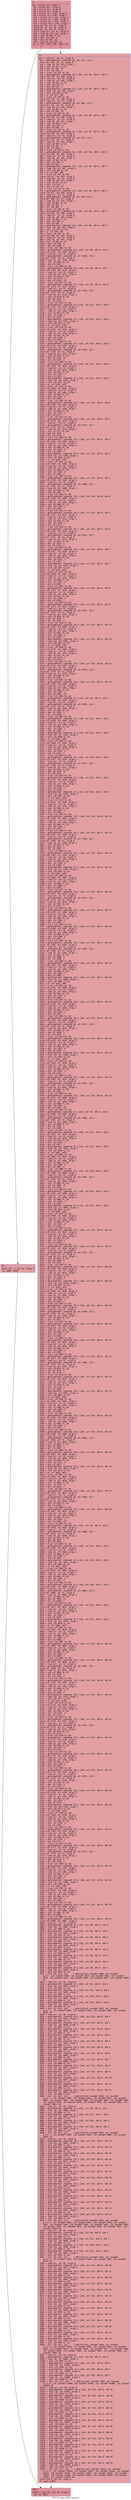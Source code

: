 digraph "CFG for 'gsm_print' function" {
	label="CFG for 'gsm_print' function";

	Node0x6000025b1f40 [shape=record,color="#b70d28ff", style=filled, fillcolor="#b70d2870" fontname="Courier",label="{3:\l|  %4 = alloca i32, align 4\l  %5 = alloca ptr, align 8\l  %6 = alloca ptr, align 8\l  %7 = alloca ptr, align 8\l  %8 = alloca [8 x i16], align 2\l  %9 = alloca [4 x i16], align 2\l  %10 = alloca [4 x i16], align 2\l  %11 = alloca [4 x i16], align 2\l  %12 = alloca [4 x i16], align 2\l  %13 = alloca [52 x i16], align 2\l  store ptr %0, ptr %5, align 8\l  store ptr %1, ptr %6, align 8\l  store ptr %2, ptr %7, align 8\l  %14 = load ptr, ptr %7, align 8\l  %15 = load i8, ptr %14, align 1\l  %16 = zext i8 %15 to i32\l  %17 = ashr i32 %16, 4\l  %18 = and i32 %17, 15\l  %19 = icmp ne i32 %18, 13\l  br i1 %19, label %20, label %21\l|{<s0>T|<s1>F}}"];
	Node0x6000025b1f40:s0 -> Node0x6000025b1f90[tooltip="3 -> 20\nProbability 50.00%" ];
	Node0x6000025b1f40:s1 -> Node0x6000025b1fe0[tooltip="3 -> 21\nProbability 50.00%" ];
	Node0x6000025b1f90 [shape=record,color="#3d50c3ff", style=filled, fillcolor="#be242e70" fontname="Courier",label="{20:\l|  store i32 -1, ptr %4, align 4\l  br label %1052\l}"];
	Node0x6000025b1f90 -> Node0x6000025b2030[tooltip="20 -> 1052\nProbability 100.00%" ];
	Node0x6000025b1fe0 [shape=record,color="#3d50c3ff", style=filled, fillcolor="#be242e70" fontname="Courier",label="{21:\l|  %22 = load ptr, ptr %7, align 8\l  %23 = getelementptr inbounds i8, ptr %22, i32 1\l  store ptr %23, ptr %7, align 8\l  %24 = load i8, ptr %22, align 1\l  %25 = zext i8 %24 to i32\l  %26 = and i32 %25, 15\l  %27 = shl i32 %26, 2\l  %28 = trunc i32 %27 to i16\l  %29 = getelementptr inbounds [8 x i16], ptr %8, i64 0, i64 0\l  store i16 %28, ptr %29, align 2\l  %30 = load ptr, ptr %7, align 8\l  %31 = load i8, ptr %30, align 1\l  %32 = zext i8 %31 to i32\l  %33 = ashr i32 %32, 6\l  %34 = and i32 %33, 3\l  %35 = getelementptr inbounds [8 x i16], ptr %8, i64 0, i64 0\l  %36 = load i16, ptr %35, align 2\l  %37 = sext i16 %36 to i32\l  %38 = or i32 %37, %34\l  %39 = trunc i32 %38 to i16\l  store i16 %39, ptr %35, align 2\l  %40 = load ptr, ptr %7, align 8\l  %41 = getelementptr inbounds i8, ptr %40, i32 1\l  store ptr %41, ptr %7, align 8\l  %42 = load i8, ptr %40, align 1\l  %43 = zext i8 %42 to i32\l  %44 = and i32 %43, 63\l  %45 = trunc i32 %44 to i16\l  %46 = getelementptr inbounds [8 x i16], ptr %8, i64 0, i64 1\l  store i16 %45, ptr %46, align 2\l  %47 = load ptr, ptr %7, align 8\l  %48 = load i8, ptr %47, align 1\l  %49 = zext i8 %48 to i32\l  %50 = ashr i32 %49, 3\l  %51 = and i32 %50, 31\l  %52 = trunc i32 %51 to i16\l  %53 = getelementptr inbounds [8 x i16], ptr %8, i64 0, i64 2\l  store i16 %52, ptr %53, align 2\l  %54 = load ptr, ptr %7, align 8\l  %55 = getelementptr inbounds i8, ptr %54, i32 1\l  store ptr %55, ptr %7, align 8\l  %56 = load i8, ptr %54, align 1\l  %57 = zext i8 %56 to i32\l  %58 = and i32 %57, 7\l  %59 = shl i32 %58, 2\l  %60 = trunc i32 %59 to i16\l  %61 = getelementptr inbounds [8 x i16], ptr %8, i64 0, i64 3\l  store i16 %60, ptr %61, align 2\l  %62 = load ptr, ptr %7, align 8\l  %63 = load i8, ptr %62, align 1\l  %64 = zext i8 %63 to i32\l  %65 = ashr i32 %64, 6\l  %66 = and i32 %65, 3\l  %67 = getelementptr inbounds [8 x i16], ptr %8, i64 0, i64 3\l  %68 = load i16, ptr %67, align 2\l  %69 = sext i16 %68 to i32\l  %70 = or i32 %69, %66\l  %71 = trunc i32 %70 to i16\l  store i16 %71, ptr %67, align 2\l  %72 = load ptr, ptr %7, align 8\l  %73 = load i8, ptr %72, align 1\l  %74 = zext i8 %73 to i32\l  %75 = ashr i32 %74, 2\l  %76 = and i32 %75, 15\l  %77 = trunc i32 %76 to i16\l  %78 = getelementptr inbounds [8 x i16], ptr %8, i64 0, i64 4\l  store i16 %77, ptr %78, align 2\l  %79 = load ptr, ptr %7, align 8\l  %80 = getelementptr inbounds i8, ptr %79, i32 1\l  store ptr %80, ptr %7, align 8\l  %81 = load i8, ptr %79, align 1\l  %82 = zext i8 %81 to i32\l  %83 = and i32 %82, 3\l  %84 = shl i32 %83, 2\l  %85 = trunc i32 %84 to i16\l  %86 = getelementptr inbounds [8 x i16], ptr %8, i64 0, i64 5\l  store i16 %85, ptr %86, align 2\l  %87 = load ptr, ptr %7, align 8\l  %88 = load i8, ptr %87, align 1\l  %89 = zext i8 %88 to i32\l  %90 = ashr i32 %89, 6\l  %91 = and i32 %90, 3\l  %92 = getelementptr inbounds [8 x i16], ptr %8, i64 0, i64 5\l  %93 = load i16, ptr %92, align 2\l  %94 = sext i16 %93 to i32\l  %95 = or i32 %94, %91\l  %96 = trunc i32 %95 to i16\l  store i16 %96, ptr %92, align 2\l  %97 = load ptr, ptr %7, align 8\l  %98 = load i8, ptr %97, align 1\l  %99 = zext i8 %98 to i32\l  %100 = ashr i32 %99, 3\l  %101 = and i32 %100, 7\l  %102 = trunc i32 %101 to i16\l  %103 = getelementptr inbounds [8 x i16], ptr %8, i64 0, i64 6\l  store i16 %102, ptr %103, align 2\l  %104 = load ptr, ptr %7, align 8\l  %105 = getelementptr inbounds i8, ptr %104, i32 1\l  store ptr %105, ptr %7, align 8\l  %106 = load i8, ptr %104, align 1\l  %107 = zext i8 %106 to i32\l  %108 = and i32 %107, 7\l  %109 = trunc i32 %108 to i16\l  %110 = getelementptr inbounds [8 x i16], ptr %8, i64 0, i64 7\l  store i16 %109, ptr %110, align 2\l  %111 = load ptr, ptr %7, align 8\l  %112 = load i8, ptr %111, align 1\l  %113 = zext i8 %112 to i32\l  %114 = ashr i32 %113, 1\l  %115 = and i32 %114, 127\l  %116 = trunc i32 %115 to i16\l  %117 = getelementptr inbounds [4 x i16], ptr %9, i64 0, i64 0\l  store i16 %116, ptr %117, align 2\l  %118 = load ptr, ptr %7, align 8\l  %119 = getelementptr inbounds i8, ptr %118, i32 1\l  store ptr %119, ptr %7, align 8\l  %120 = load i8, ptr %118, align 1\l  %121 = zext i8 %120 to i32\l  %122 = and i32 %121, 1\l  %123 = shl i32 %122, 1\l  %124 = trunc i32 %123 to i16\l  %125 = getelementptr inbounds [4 x i16], ptr %11, i64 0, i64 0\l  store i16 %124, ptr %125, align 2\l  %126 = load ptr, ptr %7, align 8\l  %127 = load i8, ptr %126, align 1\l  %128 = zext i8 %127 to i32\l  %129 = ashr i32 %128, 7\l  %130 = and i32 %129, 1\l  %131 = getelementptr inbounds [4 x i16], ptr %11, i64 0, i64 0\l  %132 = load i16, ptr %131, align 2\l  %133 = sext i16 %132 to i32\l  %134 = or i32 %133, %130\l  %135 = trunc i32 %134 to i16\l  store i16 %135, ptr %131, align 2\l  %136 = load ptr, ptr %7, align 8\l  %137 = load i8, ptr %136, align 1\l  %138 = zext i8 %137 to i32\l  %139 = ashr i32 %138, 5\l  %140 = and i32 %139, 3\l  %141 = trunc i32 %140 to i16\l  %142 = getelementptr inbounds [4 x i16], ptr %10, i64 0, i64 0\l  store i16 %141, ptr %142, align 2\l  %143 = load ptr, ptr %7, align 8\l  %144 = getelementptr inbounds i8, ptr %143, i32 1\l  store ptr %144, ptr %7, align 8\l  %145 = load i8, ptr %143, align 1\l  %146 = zext i8 %145 to i32\l  %147 = and i32 %146, 31\l  %148 = shl i32 %147, 1\l  %149 = trunc i32 %148 to i16\l  %150 = getelementptr inbounds [4 x i16], ptr %12, i64 0, i64 0\l  store i16 %149, ptr %150, align 2\l  %151 = load ptr, ptr %7, align 8\l  %152 = load i8, ptr %151, align 1\l  %153 = zext i8 %152 to i32\l  %154 = ashr i32 %153, 7\l  %155 = and i32 %154, 1\l  %156 = getelementptr inbounds [4 x i16], ptr %12, i64 0, i64 0\l  %157 = load i16, ptr %156, align 2\l  %158 = sext i16 %157 to i32\l  %159 = or i32 %158, %155\l  %160 = trunc i32 %159 to i16\l  store i16 %160, ptr %156, align 2\l  %161 = load ptr, ptr %7, align 8\l  %162 = load i8, ptr %161, align 1\l  %163 = zext i8 %162 to i32\l  %164 = ashr i32 %163, 4\l  %165 = and i32 %164, 7\l  %166 = trunc i32 %165 to i16\l  %167 = getelementptr inbounds [52 x i16], ptr %13, i64 0, i64 0\l  store i16 %166, ptr %167, align 2\l  %168 = load ptr, ptr %7, align 8\l  %169 = load i8, ptr %168, align 1\l  %170 = zext i8 %169 to i32\l  %171 = ashr i32 %170, 1\l  %172 = and i32 %171, 7\l  %173 = trunc i32 %172 to i16\l  %174 = getelementptr inbounds [52 x i16], ptr %13, i64 0, i64 1\l  store i16 %173, ptr %174, align 2\l  %175 = load ptr, ptr %7, align 8\l  %176 = getelementptr inbounds i8, ptr %175, i32 1\l  store ptr %176, ptr %7, align 8\l  %177 = load i8, ptr %175, align 1\l  %178 = zext i8 %177 to i32\l  %179 = and i32 %178, 1\l  %180 = shl i32 %179, 2\l  %181 = trunc i32 %180 to i16\l  %182 = getelementptr inbounds [52 x i16], ptr %13, i64 0, i64 2\l  store i16 %181, ptr %182, align 2\l  %183 = load ptr, ptr %7, align 8\l  %184 = load i8, ptr %183, align 1\l  %185 = zext i8 %184 to i32\l  %186 = ashr i32 %185, 6\l  %187 = and i32 %186, 3\l  %188 = getelementptr inbounds [52 x i16], ptr %13, i64 0, i64 2\l  %189 = load i16, ptr %188, align 2\l  %190 = sext i16 %189 to i32\l  %191 = or i32 %190, %187\l  %192 = trunc i32 %191 to i16\l  store i16 %192, ptr %188, align 2\l  %193 = load ptr, ptr %7, align 8\l  %194 = load i8, ptr %193, align 1\l  %195 = zext i8 %194 to i32\l  %196 = ashr i32 %195, 3\l  %197 = and i32 %196, 7\l  %198 = trunc i32 %197 to i16\l  %199 = getelementptr inbounds [52 x i16], ptr %13, i64 0, i64 3\l  store i16 %198, ptr %199, align 2\l  %200 = load ptr, ptr %7, align 8\l  %201 = getelementptr inbounds i8, ptr %200, i32 1\l  store ptr %201, ptr %7, align 8\l  %202 = load i8, ptr %200, align 1\l  %203 = zext i8 %202 to i32\l  %204 = and i32 %203, 7\l  %205 = trunc i32 %204 to i16\l  %206 = getelementptr inbounds [52 x i16], ptr %13, i64 0, i64 4\l  store i16 %205, ptr %206, align 2\l  %207 = load ptr, ptr %7, align 8\l  %208 = load i8, ptr %207, align 1\l  %209 = zext i8 %208 to i32\l  %210 = ashr i32 %209, 5\l  %211 = and i32 %210, 7\l  %212 = trunc i32 %211 to i16\l  %213 = getelementptr inbounds [52 x i16], ptr %13, i64 0, i64 5\l  store i16 %212, ptr %213, align 2\l  %214 = load ptr, ptr %7, align 8\l  %215 = load i8, ptr %214, align 1\l  %216 = zext i8 %215 to i32\l  %217 = ashr i32 %216, 2\l  %218 = and i32 %217, 7\l  %219 = trunc i32 %218 to i16\l  %220 = getelementptr inbounds [52 x i16], ptr %13, i64 0, i64 6\l  store i16 %219, ptr %220, align 2\l  %221 = load ptr, ptr %7, align 8\l  %222 = getelementptr inbounds i8, ptr %221, i32 1\l  store ptr %222, ptr %7, align 8\l  %223 = load i8, ptr %221, align 1\l  %224 = zext i8 %223 to i32\l  %225 = and i32 %224, 3\l  %226 = shl i32 %225, 1\l  %227 = trunc i32 %226 to i16\l  %228 = getelementptr inbounds [52 x i16], ptr %13, i64 0, i64 7\l  store i16 %227, ptr %228, align 2\l  %229 = load ptr, ptr %7, align 8\l  %230 = load i8, ptr %229, align 1\l  %231 = zext i8 %230 to i32\l  %232 = ashr i32 %231, 7\l  %233 = and i32 %232, 1\l  %234 = getelementptr inbounds [52 x i16], ptr %13, i64 0, i64 7\l  %235 = load i16, ptr %234, align 2\l  %236 = sext i16 %235 to i32\l  %237 = or i32 %236, %233\l  %238 = trunc i32 %237 to i16\l  store i16 %238, ptr %234, align 2\l  %239 = load ptr, ptr %7, align 8\l  %240 = load i8, ptr %239, align 1\l  %241 = zext i8 %240 to i32\l  %242 = ashr i32 %241, 4\l  %243 = and i32 %242, 7\l  %244 = trunc i32 %243 to i16\l  %245 = getelementptr inbounds [52 x i16], ptr %13, i64 0, i64 8\l  store i16 %244, ptr %245, align 2\l  %246 = load ptr, ptr %7, align 8\l  %247 = load i8, ptr %246, align 1\l  %248 = zext i8 %247 to i32\l  %249 = ashr i32 %248, 1\l  %250 = and i32 %249, 7\l  %251 = trunc i32 %250 to i16\l  %252 = getelementptr inbounds [52 x i16], ptr %13, i64 0, i64 9\l  store i16 %251, ptr %252, align 2\l  %253 = load ptr, ptr %7, align 8\l  %254 = getelementptr inbounds i8, ptr %253, i32 1\l  store ptr %254, ptr %7, align 8\l  %255 = load i8, ptr %253, align 1\l  %256 = zext i8 %255 to i32\l  %257 = and i32 %256, 1\l  %258 = shl i32 %257, 2\l  %259 = trunc i32 %258 to i16\l  %260 = getelementptr inbounds [52 x i16], ptr %13, i64 0, i64 10\l  store i16 %259, ptr %260, align 2\l  %261 = load ptr, ptr %7, align 8\l  %262 = load i8, ptr %261, align 1\l  %263 = zext i8 %262 to i32\l  %264 = ashr i32 %263, 6\l  %265 = and i32 %264, 3\l  %266 = getelementptr inbounds [52 x i16], ptr %13, i64 0, i64 10\l  %267 = load i16, ptr %266, align 2\l  %268 = sext i16 %267 to i32\l  %269 = or i32 %268, %265\l  %270 = trunc i32 %269 to i16\l  store i16 %270, ptr %266, align 2\l  %271 = load ptr, ptr %7, align 8\l  %272 = load i8, ptr %271, align 1\l  %273 = zext i8 %272 to i32\l  %274 = ashr i32 %273, 3\l  %275 = and i32 %274, 7\l  %276 = trunc i32 %275 to i16\l  %277 = getelementptr inbounds [52 x i16], ptr %13, i64 0, i64 11\l  store i16 %276, ptr %277, align 2\l  %278 = load ptr, ptr %7, align 8\l  %279 = getelementptr inbounds i8, ptr %278, i32 1\l  store ptr %279, ptr %7, align 8\l  %280 = load i8, ptr %278, align 1\l  %281 = zext i8 %280 to i32\l  %282 = and i32 %281, 7\l  %283 = trunc i32 %282 to i16\l  %284 = getelementptr inbounds [52 x i16], ptr %13, i64 0, i64 12\l  store i16 %283, ptr %284, align 2\l  %285 = load ptr, ptr %7, align 8\l  %286 = load i8, ptr %285, align 1\l  %287 = zext i8 %286 to i32\l  %288 = ashr i32 %287, 1\l  %289 = and i32 %288, 127\l  %290 = trunc i32 %289 to i16\l  %291 = getelementptr inbounds [4 x i16], ptr %9, i64 0, i64 1\l  store i16 %290, ptr %291, align 2\l  %292 = load ptr, ptr %7, align 8\l  %293 = getelementptr inbounds i8, ptr %292, i32 1\l  store ptr %293, ptr %7, align 8\l  %294 = load i8, ptr %292, align 1\l  %295 = zext i8 %294 to i32\l  %296 = and i32 %295, 1\l  %297 = shl i32 %296, 1\l  %298 = trunc i32 %297 to i16\l  %299 = getelementptr inbounds [4 x i16], ptr %11, i64 0, i64 1\l  store i16 %298, ptr %299, align 2\l  %300 = load ptr, ptr %7, align 8\l  %301 = load i8, ptr %300, align 1\l  %302 = zext i8 %301 to i32\l  %303 = ashr i32 %302, 7\l  %304 = and i32 %303, 1\l  %305 = getelementptr inbounds [4 x i16], ptr %11, i64 0, i64 1\l  %306 = load i16, ptr %305, align 2\l  %307 = sext i16 %306 to i32\l  %308 = or i32 %307, %304\l  %309 = trunc i32 %308 to i16\l  store i16 %309, ptr %305, align 2\l  %310 = load ptr, ptr %7, align 8\l  %311 = load i8, ptr %310, align 1\l  %312 = zext i8 %311 to i32\l  %313 = ashr i32 %312, 5\l  %314 = and i32 %313, 3\l  %315 = trunc i32 %314 to i16\l  %316 = getelementptr inbounds [4 x i16], ptr %10, i64 0, i64 1\l  store i16 %315, ptr %316, align 2\l  %317 = load ptr, ptr %7, align 8\l  %318 = getelementptr inbounds i8, ptr %317, i32 1\l  store ptr %318, ptr %7, align 8\l  %319 = load i8, ptr %317, align 1\l  %320 = zext i8 %319 to i32\l  %321 = and i32 %320, 31\l  %322 = shl i32 %321, 1\l  %323 = trunc i32 %322 to i16\l  %324 = getelementptr inbounds [4 x i16], ptr %12, i64 0, i64 1\l  store i16 %323, ptr %324, align 2\l  %325 = load ptr, ptr %7, align 8\l  %326 = load i8, ptr %325, align 1\l  %327 = zext i8 %326 to i32\l  %328 = ashr i32 %327, 7\l  %329 = and i32 %328, 1\l  %330 = getelementptr inbounds [4 x i16], ptr %12, i64 0, i64 1\l  %331 = load i16, ptr %330, align 2\l  %332 = sext i16 %331 to i32\l  %333 = or i32 %332, %329\l  %334 = trunc i32 %333 to i16\l  store i16 %334, ptr %330, align 2\l  %335 = load ptr, ptr %7, align 8\l  %336 = load i8, ptr %335, align 1\l  %337 = zext i8 %336 to i32\l  %338 = ashr i32 %337, 4\l  %339 = and i32 %338, 7\l  %340 = trunc i32 %339 to i16\l  %341 = getelementptr inbounds [52 x i16], ptr %13, i64 0, i64 13\l  store i16 %340, ptr %341, align 2\l  %342 = load ptr, ptr %7, align 8\l  %343 = load i8, ptr %342, align 1\l  %344 = zext i8 %343 to i32\l  %345 = ashr i32 %344, 1\l  %346 = and i32 %345, 7\l  %347 = trunc i32 %346 to i16\l  %348 = getelementptr inbounds [52 x i16], ptr %13, i64 0, i64 14\l  store i16 %347, ptr %348, align 2\l  %349 = load ptr, ptr %7, align 8\l  %350 = getelementptr inbounds i8, ptr %349, i32 1\l  store ptr %350, ptr %7, align 8\l  %351 = load i8, ptr %349, align 1\l  %352 = zext i8 %351 to i32\l  %353 = and i32 %352, 1\l  %354 = shl i32 %353, 2\l  %355 = trunc i32 %354 to i16\l  %356 = getelementptr inbounds [52 x i16], ptr %13, i64 0, i64 15\l  store i16 %355, ptr %356, align 2\l  %357 = load ptr, ptr %7, align 8\l  %358 = load i8, ptr %357, align 1\l  %359 = zext i8 %358 to i32\l  %360 = ashr i32 %359, 6\l  %361 = and i32 %360, 3\l  %362 = getelementptr inbounds [52 x i16], ptr %13, i64 0, i64 15\l  %363 = load i16, ptr %362, align 2\l  %364 = sext i16 %363 to i32\l  %365 = or i32 %364, %361\l  %366 = trunc i32 %365 to i16\l  store i16 %366, ptr %362, align 2\l  %367 = load ptr, ptr %7, align 8\l  %368 = load i8, ptr %367, align 1\l  %369 = zext i8 %368 to i32\l  %370 = ashr i32 %369, 3\l  %371 = and i32 %370, 7\l  %372 = trunc i32 %371 to i16\l  %373 = getelementptr inbounds [52 x i16], ptr %13, i64 0, i64 16\l  store i16 %372, ptr %373, align 2\l  %374 = load ptr, ptr %7, align 8\l  %375 = getelementptr inbounds i8, ptr %374, i32 1\l  store ptr %375, ptr %7, align 8\l  %376 = load i8, ptr %374, align 1\l  %377 = zext i8 %376 to i32\l  %378 = and i32 %377, 7\l  %379 = trunc i32 %378 to i16\l  %380 = getelementptr inbounds [52 x i16], ptr %13, i64 0, i64 17\l  store i16 %379, ptr %380, align 2\l  %381 = load ptr, ptr %7, align 8\l  %382 = load i8, ptr %381, align 1\l  %383 = zext i8 %382 to i32\l  %384 = ashr i32 %383, 5\l  %385 = and i32 %384, 7\l  %386 = trunc i32 %385 to i16\l  %387 = getelementptr inbounds [52 x i16], ptr %13, i64 0, i64 18\l  store i16 %386, ptr %387, align 2\l  %388 = load ptr, ptr %7, align 8\l  %389 = load i8, ptr %388, align 1\l  %390 = zext i8 %389 to i32\l  %391 = ashr i32 %390, 2\l  %392 = and i32 %391, 7\l  %393 = trunc i32 %392 to i16\l  %394 = getelementptr inbounds [52 x i16], ptr %13, i64 0, i64 19\l  store i16 %393, ptr %394, align 2\l  %395 = load ptr, ptr %7, align 8\l  %396 = getelementptr inbounds i8, ptr %395, i32 1\l  store ptr %396, ptr %7, align 8\l  %397 = load i8, ptr %395, align 1\l  %398 = zext i8 %397 to i32\l  %399 = and i32 %398, 3\l  %400 = shl i32 %399, 1\l  %401 = trunc i32 %400 to i16\l  %402 = getelementptr inbounds [52 x i16], ptr %13, i64 0, i64 20\l  store i16 %401, ptr %402, align 2\l  %403 = load ptr, ptr %7, align 8\l  %404 = load i8, ptr %403, align 1\l  %405 = zext i8 %404 to i32\l  %406 = ashr i32 %405, 7\l  %407 = and i32 %406, 1\l  %408 = getelementptr inbounds [52 x i16], ptr %13, i64 0, i64 20\l  %409 = load i16, ptr %408, align 2\l  %410 = sext i16 %409 to i32\l  %411 = or i32 %410, %407\l  %412 = trunc i32 %411 to i16\l  store i16 %412, ptr %408, align 2\l  %413 = load ptr, ptr %7, align 8\l  %414 = load i8, ptr %413, align 1\l  %415 = zext i8 %414 to i32\l  %416 = ashr i32 %415, 4\l  %417 = and i32 %416, 7\l  %418 = trunc i32 %417 to i16\l  %419 = getelementptr inbounds [52 x i16], ptr %13, i64 0, i64 21\l  store i16 %418, ptr %419, align 2\l  %420 = load ptr, ptr %7, align 8\l  %421 = load i8, ptr %420, align 1\l  %422 = zext i8 %421 to i32\l  %423 = ashr i32 %422, 1\l  %424 = and i32 %423, 7\l  %425 = trunc i32 %424 to i16\l  %426 = getelementptr inbounds [52 x i16], ptr %13, i64 0, i64 22\l  store i16 %425, ptr %426, align 2\l  %427 = load ptr, ptr %7, align 8\l  %428 = getelementptr inbounds i8, ptr %427, i32 1\l  store ptr %428, ptr %7, align 8\l  %429 = load i8, ptr %427, align 1\l  %430 = zext i8 %429 to i32\l  %431 = and i32 %430, 1\l  %432 = shl i32 %431, 2\l  %433 = trunc i32 %432 to i16\l  %434 = getelementptr inbounds [52 x i16], ptr %13, i64 0, i64 23\l  store i16 %433, ptr %434, align 2\l  %435 = load ptr, ptr %7, align 8\l  %436 = load i8, ptr %435, align 1\l  %437 = zext i8 %436 to i32\l  %438 = ashr i32 %437, 6\l  %439 = and i32 %438, 3\l  %440 = getelementptr inbounds [52 x i16], ptr %13, i64 0, i64 23\l  %441 = load i16, ptr %440, align 2\l  %442 = sext i16 %441 to i32\l  %443 = or i32 %442, %439\l  %444 = trunc i32 %443 to i16\l  store i16 %444, ptr %440, align 2\l  %445 = load ptr, ptr %7, align 8\l  %446 = load i8, ptr %445, align 1\l  %447 = zext i8 %446 to i32\l  %448 = ashr i32 %447, 3\l  %449 = and i32 %448, 7\l  %450 = trunc i32 %449 to i16\l  %451 = getelementptr inbounds [52 x i16], ptr %13, i64 0, i64 24\l  store i16 %450, ptr %451, align 2\l  %452 = load ptr, ptr %7, align 8\l  %453 = getelementptr inbounds i8, ptr %452, i32 1\l  store ptr %453, ptr %7, align 8\l  %454 = load i8, ptr %452, align 1\l  %455 = zext i8 %454 to i32\l  %456 = and i32 %455, 7\l  %457 = trunc i32 %456 to i16\l  %458 = getelementptr inbounds [52 x i16], ptr %13, i64 0, i64 25\l  store i16 %457, ptr %458, align 2\l  %459 = load ptr, ptr %7, align 8\l  %460 = load i8, ptr %459, align 1\l  %461 = zext i8 %460 to i32\l  %462 = ashr i32 %461, 1\l  %463 = and i32 %462, 127\l  %464 = trunc i32 %463 to i16\l  %465 = getelementptr inbounds [4 x i16], ptr %9, i64 0, i64 2\l  store i16 %464, ptr %465, align 2\l  %466 = load ptr, ptr %7, align 8\l  %467 = getelementptr inbounds i8, ptr %466, i32 1\l  store ptr %467, ptr %7, align 8\l  %468 = load i8, ptr %466, align 1\l  %469 = zext i8 %468 to i32\l  %470 = and i32 %469, 1\l  %471 = shl i32 %470, 1\l  %472 = trunc i32 %471 to i16\l  %473 = getelementptr inbounds [4 x i16], ptr %11, i64 0, i64 2\l  store i16 %472, ptr %473, align 2\l  %474 = load ptr, ptr %7, align 8\l  %475 = load i8, ptr %474, align 1\l  %476 = zext i8 %475 to i32\l  %477 = ashr i32 %476, 7\l  %478 = and i32 %477, 1\l  %479 = getelementptr inbounds [4 x i16], ptr %11, i64 0, i64 2\l  %480 = load i16, ptr %479, align 2\l  %481 = sext i16 %480 to i32\l  %482 = or i32 %481, %478\l  %483 = trunc i32 %482 to i16\l  store i16 %483, ptr %479, align 2\l  %484 = load ptr, ptr %7, align 8\l  %485 = load i8, ptr %484, align 1\l  %486 = zext i8 %485 to i32\l  %487 = ashr i32 %486, 5\l  %488 = and i32 %487, 3\l  %489 = trunc i32 %488 to i16\l  %490 = getelementptr inbounds [4 x i16], ptr %10, i64 0, i64 2\l  store i16 %489, ptr %490, align 2\l  %491 = load ptr, ptr %7, align 8\l  %492 = getelementptr inbounds i8, ptr %491, i32 1\l  store ptr %492, ptr %7, align 8\l  %493 = load i8, ptr %491, align 1\l  %494 = zext i8 %493 to i32\l  %495 = and i32 %494, 31\l  %496 = shl i32 %495, 1\l  %497 = trunc i32 %496 to i16\l  %498 = getelementptr inbounds [4 x i16], ptr %12, i64 0, i64 2\l  store i16 %497, ptr %498, align 2\l  %499 = load ptr, ptr %7, align 8\l  %500 = load i8, ptr %499, align 1\l  %501 = zext i8 %500 to i32\l  %502 = ashr i32 %501, 7\l  %503 = and i32 %502, 1\l  %504 = getelementptr inbounds [4 x i16], ptr %12, i64 0, i64 2\l  %505 = load i16, ptr %504, align 2\l  %506 = sext i16 %505 to i32\l  %507 = or i32 %506, %503\l  %508 = trunc i32 %507 to i16\l  store i16 %508, ptr %504, align 2\l  %509 = load ptr, ptr %7, align 8\l  %510 = load i8, ptr %509, align 1\l  %511 = zext i8 %510 to i32\l  %512 = ashr i32 %511, 4\l  %513 = and i32 %512, 7\l  %514 = trunc i32 %513 to i16\l  %515 = getelementptr inbounds [52 x i16], ptr %13, i64 0, i64 26\l  store i16 %514, ptr %515, align 2\l  %516 = load ptr, ptr %7, align 8\l  %517 = load i8, ptr %516, align 1\l  %518 = zext i8 %517 to i32\l  %519 = ashr i32 %518, 1\l  %520 = and i32 %519, 7\l  %521 = trunc i32 %520 to i16\l  %522 = getelementptr inbounds [52 x i16], ptr %13, i64 0, i64 27\l  store i16 %521, ptr %522, align 2\l  %523 = load ptr, ptr %7, align 8\l  %524 = getelementptr inbounds i8, ptr %523, i32 1\l  store ptr %524, ptr %7, align 8\l  %525 = load i8, ptr %523, align 1\l  %526 = zext i8 %525 to i32\l  %527 = and i32 %526, 1\l  %528 = shl i32 %527, 2\l  %529 = trunc i32 %528 to i16\l  %530 = getelementptr inbounds [52 x i16], ptr %13, i64 0, i64 28\l  store i16 %529, ptr %530, align 2\l  %531 = load ptr, ptr %7, align 8\l  %532 = load i8, ptr %531, align 1\l  %533 = zext i8 %532 to i32\l  %534 = ashr i32 %533, 6\l  %535 = and i32 %534, 3\l  %536 = getelementptr inbounds [52 x i16], ptr %13, i64 0, i64 28\l  %537 = load i16, ptr %536, align 2\l  %538 = sext i16 %537 to i32\l  %539 = or i32 %538, %535\l  %540 = trunc i32 %539 to i16\l  store i16 %540, ptr %536, align 2\l  %541 = load ptr, ptr %7, align 8\l  %542 = load i8, ptr %541, align 1\l  %543 = zext i8 %542 to i32\l  %544 = ashr i32 %543, 3\l  %545 = and i32 %544, 7\l  %546 = trunc i32 %545 to i16\l  %547 = getelementptr inbounds [52 x i16], ptr %13, i64 0, i64 29\l  store i16 %546, ptr %547, align 2\l  %548 = load ptr, ptr %7, align 8\l  %549 = getelementptr inbounds i8, ptr %548, i32 1\l  store ptr %549, ptr %7, align 8\l  %550 = load i8, ptr %548, align 1\l  %551 = zext i8 %550 to i32\l  %552 = and i32 %551, 7\l  %553 = trunc i32 %552 to i16\l  %554 = getelementptr inbounds [52 x i16], ptr %13, i64 0, i64 30\l  store i16 %553, ptr %554, align 2\l  %555 = load ptr, ptr %7, align 8\l  %556 = load i8, ptr %555, align 1\l  %557 = zext i8 %556 to i32\l  %558 = ashr i32 %557, 5\l  %559 = and i32 %558, 7\l  %560 = trunc i32 %559 to i16\l  %561 = getelementptr inbounds [52 x i16], ptr %13, i64 0, i64 31\l  store i16 %560, ptr %561, align 2\l  %562 = load ptr, ptr %7, align 8\l  %563 = load i8, ptr %562, align 1\l  %564 = zext i8 %563 to i32\l  %565 = ashr i32 %564, 2\l  %566 = and i32 %565, 7\l  %567 = trunc i32 %566 to i16\l  %568 = getelementptr inbounds [52 x i16], ptr %13, i64 0, i64 32\l  store i16 %567, ptr %568, align 2\l  %569 = load ptr, ptr %7, align 8\l  %570 = getelementptr inbounds i8, ptr %569, i32 1\l  store ptr %570, ptr %7, align 8\l  %571 = load i8, ptr %569, align 1\l  %572 = zext i8 %571 to i32\l  %573 = and i32 %572, 3\l  %574 = shl i32 %573, 1\l  %575 = trunc i32 %574 to i16\l  %576 = getelementptr inbounds [52 x i16], ptr %13, i64 0, i64 33\l  store i16 %575, ptr %576, align 2\l  %577 = load ptr, ptr %7, align 8\l  %578 = load i8, ptr %577, align 1\l  %579 = zext i8 %578 to i32\l  %580 = ashr i32 %579, 7\l  %581 = and i32 %580, 1\l  %582 = getelementptr inbounds [52 x i16], ptr %13, i64 0, i64 33\l  %583 = load i16, ptr %582, align 2\l  %584 = sext i16 %583 to i32\l  %585 = or i32 %584, %581\l  %586 = trunc i32 %585 to i16\l  store i16 %586, ptr %582, align 2\l  %587 = load ptr, ptr %7, align 8\l  %588 = load i8, ptr %587, align 1\l  %589 = zext i8 %588 to i32\l  %590 = ashr i32 %589, 4\l  %591 = and i32 %590, 7\l  %592 = trunc i32 %591 to i16\l  %593 = getelementptr inbounds [52 x i16], ptr %13, i64 0, i64 34\l  store i16 %592, ptr %593, align 2\l  %594 = load ptr, ptr %7, align 8\l  %595 = load i8, ptr %594, align 1\l  %596 = zext i8 %595 to i32\l  %597 = ashr i32 %596, 1\l  %598 = and i32 %597, 7\l  %599 = trunc i32 %598 to i16\l  %600 = getelementptr inbounds [52 x i16], ptr %13, i64 0, i64 35\l  store i16 %599, ptr %600, align 2\l  %601 = load ptr, ptr %7, align 8\l  %602 = getelementptr inbounds i8, ptr %601, i32 1\l  store ptr %602, ptr %7, align 8\l  %603 = load i8, ptr %601, align 1\l  %604 = zext i8 %603 to i32\l  %605 = and i32 %604, 1\l  %606 = shl i32 %605, 2\l  %607 = trunc i32 %606 to i16\l  %608 = getelementptr inbounds [52 x i16], ptr %13, i64 0, i64 36\l  store i16 %607, ptr %608, align 2\l  %609 = load ptr, ptr %7, align 8\l  %610 = load i8, ptr %609, align 1\l  %611 = zext i8 %610 to i32\l  %612 = ashr i32 %611, 6\l  %613 = and i32 %612, 3\l  %614 = getelementptr inbounds [52 x i16], ptr %13, i64 0, i64 36\l  %615 = load i16, ptr %614, align 2\l  %616 = sext i16 %615 to i32\l  %617 = or i32 %616, %613\l  %618 = trunc i32 %617 to i16\l  store i16 %618, ptr %614, align 2\l  %619 = load ptr, ptr %7, align 8\l  %620 = load i8, ptr %619, align 1\l  %621 = zext i8 %620 to i32\l  %622 = ashr i32 %621, 3\l  %623 = and i32 %622, 7\l  %624 = trunc i32 %623 to i16\l  %625 = getelementptr inbounds [52 x i16], ptr %13, i64 0, i64 37\l  store i16 %624, ptr %625, align 2\l  %626 = load ptr, ptr %7, align 8\l  %627 = getelementptr inbounds i8, ptr %626, i32 1\l  store ptr %627, ptr %7, align 8\l  %628 = load i8, ptr %626, align 1\l  %629 = zext i8 %628 to i32\l  %630 = and i32 %629, 7\l  %631 = trunc i32 %630 to i16\l  %632 = getelementptr inbounds [52 x i16], ptr %13, i64 0, i64 38\l  store i16 %631, ptr %632, align 2\l  %633 = load ptr, ptr %7, align 8\l  %634 = load i8, ptr %633, align 1\l  %635 = zext i8 %634 to i32\l  %636 = ashr i32 %635, 1\l  %637 = and i32 %636, 127\l  %638 = trunc i32 %637 to i16\l  %639 = getelementptr inbounds [4 x i16], ptr %9, i64 0, i64 3\l  store i16 %638, ptr %639, align 2\l  %640 = load ptr, ptr %7, align 8\l  %641 = getelementptr inbounds i8, ptr %640, i32 1\l  store ptr %641, ptr %7, align 8\l  %642 = load i8, ptr %640, align 1\l  %643 = zext i8 %642 to i32\l  %644 = and i32 %643, 1\l  %645 = shl i32 %644, 1\l  %646 = trunc i32 %645 to i16\l  %647 = getelementptr inbounds [4 x i16], ptr %11, i64 0, i64 3\l  store i16 %646, ptr %647, align 2\l  %648 = load ptr, ptr %7, align 8\l  %649 = load i8, ptr %648, align 1\l  %650 = zext i8 %649 to i32\l  %651 = ashr i32 %650, 7\l  %652 = and i32 %651, 1\l  %653 = getelementptr inbounds [4 x i16], ptr %11, i64 0, i64 3\l  %654 = load i16, ptr %653, align 2\l  %655 = sext i16 %654 to i32\l  %656 = or i32 %655, %652\l  %657 = trunc i32 %656 to i16\l  store i16 %657, ptr %653, align 2\l  %658 = load ptr, ptr %7, align 8\l  %659 = load i8, ptr %658, align 1\l  %660 = zext i8 %659 to i32\l  %661 = ashr i32 %660, 5\l  %662 = and i32 %661, 3\l  %663 = trunc i32 %662 to i16\l  %664 = getelementptr inbounds [4 x i16], ptr %10, i64 0, i64 3\l  store i16 %663, ptr %664, align 2\l  %665 = load ptr, ptr %7, align 8\l  %666 = getelementptr inbounds i8, ptr %665, i32 1\l  store ptr %666, ptr %7, align 8\l  %667 = load i8, ptr %665, align 1\l  %668 = zext i8 %667 to i32\l  %669 = and i32 %668, 31\l  %670 = shl i32 %669, 1\l  %671 = trunc i32 %670 to i16\l  %672 = getelementptr inbounds [4 x i16], ptr %12, i64 0, i64 3\l  store i16 %671, ptr %672, align 2\l  %673 = load ptr, ptr %7, align 8\l  %674 = load i8, ptr %673, align 1\l  %675 = zext i8 %674 to i32\l  %676 = ashr i32 %675, 7\l  %677 = and i32 %676, 1\l  %678 = getelementptr inbounds [4 x i16], ptr %12, i64 0, i64 3\l  %679 = load i16, ptr %678, align 2\l  %680 = sext i16 %679 to i32\l  %681 = or i32 %680, %677\l  %682 = trunc i32 %681 to i16\l  store i16 %682, ptr %678, align 2\l  %683 = load ptr, ptr %7, align 8\l  %684 = load i8, ptr %683, align 1\l  %685 = zext i8 %684 to i32\l  %686 = ashr i32 %685, 4\l  %687 = and i32 %686, 7\l  %688 = trunc i32 %687 to i16\l  %689 = getelementptr inbounds [52 x i16], ptr %13, i64 0, i64 39\l  store i16 %688, ptr %689, align 2\l  %690 = load ptr, ptr %7, align 8\l  %691 = load i8, ptr %690, align 1\l  %692 = zext i8 %691 to i32\l  %693 = ashr i32 %692, 1\l  %694 = and i32 %693, 7\l  %695 = trunc i32 %694 to i16\l  %696 = getelementptr inbounds [52 x i16], ptr %13, i64 0, i64 40\l  store i16 %695, ptr %696, align 2\l  %697 = load ptr, ptr %7, align 8\l  %698 = getelementptr inbounds i8, ptr %697, i32 1\l  store ptr %698, ptr %7, align 8\l  %699 = load i8, ptr %697, align 1\l  %700 = zext i8 %699 to i32\l  %701 = and i32 %700, 1\l  %702 = shl i32 %701, 2\l  %703 = trunc i32 %702 to i16\l  %704 = getelementptr inbounds [52 x i16], ptr %13, i64 0, i64 41\l  store i16 %703, ptr %704, align 2\l  %705 = load ptr, ptr %7, align 8\l  %706 = load i8, ptr %705, align 1\l  %707 = zext i8 %706 to i32\l  %708 = ashr i32 %707, 6\l  %709 = and i32 %708, 3\l  %710 = getelementptr inbounds [52 x i16], ptr %13, i64 0, i64 41\l  %711 = load i16, ptr %710, align 2\l  %712 = sext i16 %711 to i32\l  %713 = or i32 %712, %709\l  %714 = trunc i32 %713 to i16\l  store i16 %714, ptr %710, align 2\l  %715 = load ptr, ptr %7, align 8\l  %716 = load i8, ptr %715, align 1\l  %717 = zext i8 %716 to i32\l  %718 = ashr i32 %717, 3\l  %719 = and i32 %718, 7\l  %720 = trunc i32 %719 to i16\l  %721 = getelementptr inbounds [52 x i16], ptr %13, i64 0, i64 42\l  store i16 %720, ptr %721, align 2\l  %722 = load ptr, ptr %7, align 8\l  %723 = getelementptr inbounds i8, ptr %722, i32 1\l  store ptr %723, ptr %7, align 8\l  %724 = load i8, ptr %722, align 1\l  %725 = zext i8 %724 to i32\l  %726 = and i32 %725, 7\l  %727 = trunc i32 %726 to i16\l  %728 = getelementptr inbounds [52 x i16], ptr %13, i64 0, i64 43\l  store i16 %727, ptr %728, align 2\l  %729 = load ptr, ptr %7, align 8\l  %730 = load i8, ptr %729, align 1\l  %731 = zext i8 %730 to i32\l  %732 = ashr i32 %731, 5\l  %733 = and i32 %732, 7\l  %734 = trunc i32 %733 to i16\l  %735 = getelementptr inbounds [52 x i16], ptr %13, i64 0, i64 44\l  store i16 %734, ptr %735, align 2\l  %736 = load ptr, ptr %7, align 8\l  %737 = load i8, ptr %736, align 1\l  %738 = zext i8 %737 to i32\l  %739 = ashr i32 %738, 2\l  %740 = and i32 %739, 7\l  %741 = trunc i32 %740 to i16\l  %742 = getelementptr inbounds [52 x i16], ptr %13, i64 0, i64 45\l  store i16 %741, ptr %742, align 2\l  %743 = load ptr, ptr %7, align 8\l  %744 = getelementptr inbounds i8, ptr %743, i32 1\l  store ptr %744, ptr %7, align 8\l  %745 = load i8, ptr %743, align 1\l  %746 = zext i8 %745 to i32\l  %747 = and i32 %746, 3\l  %748 = shl i32 %747, 1\l  %749 = trunc i32 %748 to i16\l  %750 = getelementptr inbounds [52 x i16], ptr %13, i64 0, i64 46\l  store i16 %749, ptr %750, align 2\l  %751 = load ptr, ptr %7, align 8\l  %752 = load i8, ptr %751, align 1\l  %753 = zext i8 %752 to i32\l  %754 = ashr i32 %753, 7\l  %755 = and i32 %754, 1\l  %756 = getelementptr inbounds [52 x i16], ptr %13, i64 0, i64 46\l  %757 = load i16, ptr %756, align 2\l  %758 = sext i16 %757 to i32\l  %759 = or i32 %758, %755\l  %760 = trunc i32 %759 to i16\l  store i16 %760, ptr %756, align 2\l  %761 = load ptr, ptr %7, align 8\l  %762 = load i8, ptr %761, align 1\l  %763 = zext i8 %762 to i32\l  %764 = ashr i32 %763, 4\l  %765 = and i32 %764, 7\l  %766 = trunc i32 %765 to i16\l  %767 = getelementptr inbounds [52 x i16], ptr %13, i64 0, i64 47\l  store i16 %766, ptr %767, align 2\l  %768 = load ptr, ptr %7, align 8\l  %769 = load i8, ptr %768, align 1\l  %770 = zext i8 %769 to i32\l  %771 = ashr i32 %770, 1\l  %772 = and i32 %771, 7\l  %773 = trunc i32 %772 to i16\l  %774 = getelementptr inbounds [52 x i16], ptr %13, i64 0, i64 48\l  store i16 %773, ptr %774, align 2\l  %775 = load ptr, ptr %7, align 8\l  %776 = getelementptr inbounds i8, ptr %775, i32 1\l  store ptr %776, ptr %7, align 8\l  %777 = load i8, ptr %775, align 1\l  %778 = zext i8 %777 to i32\l  %779 = and i32 %778, 1\l  %780 = shl i32 %779, 2\l  %781 = trunc i32 %780 to i16\l  %782 = getelementptr inbounds [52 x i16], ptr %13, i64 0, i64 49\l  store i16 %781, ptr %782, align 2\l  %783 = load ptr, ptr %7, align 8\l  %784 = load i8, ptr %783, align 1\l  %785 = zext i8 %784 to i32\l  %786 = ashr i32 %785, 6\l  %787 = and i32 %786, 3\l  %788 = getelementptr inbounds [52 x i16], ptr %13, i64 0, i64 49\l  %789 = load i16, ptr %788, align 2\l  %790 = sext i16 %789 to i32\l  %791 = or i32 %790, %787\l  %792 = trunc i32 %791 to i16\l  store i16 %792, ptr %788, align 2\l  %793 = load ptr, ptr %7, align 8\l  %794 = load i8, ptr %793, align 1\l  %795 = zext i8 %794 to i32\l  %796 = ashr i32 %795, 3\l  %797 = and i32 %796, 7\l  %798 = trunc i32 %797 to i16\l  %799 = getelementptr inbounds [52 x i16], ptr %13, i64 0, i64 50\l  store i16 %798, ptr %799, align 2\l  %800 = load ptr, ptr %7, align 8\l  %801 = load i8, ptr %800, align 1\l  %802 = zext i8 %801 to i32\l  %803 = and i32 %802, 7\l  %804 = trunc i32 %803 to i16\l  %805 = getelementptr inbounds [52 x i16], ptr %13, i64 0, i64 51\l  store i16 %804, ptr %805, align 2\l  %806 = load ptr, ptr %5, align 8\l  %807 = getelementptr inbounds [8 x i16], ptr %8, i64 0, i64 0\l  %808 = load i16, ptr %807, align 2\l  %809 = sext i16 %808 to i32\l  %810 = getelementptr inbounds [8 x i16], ptr %8, i64 0, i64 1\l  %811 = load i16, ptr %810, align 2\l  %812 = sext i16 %811 to i32\l  %813 = getelementptr inbounds [8 x i16], ptr %8, i64 0, i64 2\l  %814 = load i16, ptr %813, align 2\l  %815 = sext i16 %814 to i32\l  %816 = getelementptr inbounds [8 x i16], ptr %8, i64 0, i64 3\l  %817 = load i16, ptr %816, align 2\l  %818 = sext i16 %817 to i32\l  %819 = getelementptr inbounds [8 x i16], ptr %8, i64 0, i64 4\l  %820 = load i16, ptr %819, align 2\l  %821 = sext i16 %820 to i32\l  %822 = getelementptr inbounds [8 x i16], ptr %8, i64 0, i64 5\l  %823 = load i16, ptr %822, align 2\l  %824 = sext i16 %823 to i32\l  %825 = getelementptr inbounds [8 x i16], ptr %8, i64 0, i64 6\l  %826 = load i16, ptr %825, align 2\l  %827 = sext i16 %826 to i32\l  %828 = getelementptr inbounds [8 x i16], ptr %8, i64 0, i64 7\l  %829 = load i16, ptr %828, align 2\l  %830 = sext i16 %829 to i32\l  %831 = call i32 (ptr, ptr, ...) @fprintf(ptr noundef %806, ptr noundef\l... @.str, i32 noundef %809, i32 noundef %812, i32 noundef %815, i32 noundef\l... %818, i32 noundef %821, i32 noundef %824, i32 noundef %827, i32 noundef %830)\l... #2\l  %832 = load ptr, ptr %5, align 8\l  %833 = getelementptr inbounds [4 x i16], ptr %9, i64 0, i64 0\l  %834 = load i16, ptr %833, align 2\l  %835 = sext i16 %834 to i32\l  %836 = getelementptr inbounds [4 x i16], ptr %11, i64 0, i64 0\l  %837 = load i16, ptr %836, align 2\l  %838 = sext i16 %837 to i32\l  %839 = getelementptr inbounds [4 x i16], ptr %10, i64 0, i64 0\l  %840 = load i16, ptr %839, align 2\l  %841 = sext i16 %840 to i32\l  %842 = getelementptr inbounds [4 x i16], ptr %12, i64 0, i64 0\l  %843 = load i16, ptr %842, align 2\l  %844 = sext i16 %843 to i32\l  %845 = call i32 (ptr, ptr, ...) @fprintf(ptr noundef %832, ptr noundef\l... @.str.1, i32 noundef %835, i32 noundef %838, i32 noundef %841, i32 noundef\l... %844) #2\l  %846 = load ptr, ptr %5, align 8\l  %847 = getelementptr inbounds [52 x i16], ptr %13, i64 0, i64 0\l  %848 = load i16, ptr %847, align 2\l  %849 = sext i16 %848 to i32\l  %850 = getelementptr inbounds [52 x i16], ptr %13, i64 0, i64 1\l  %851 = load i16, ptr %850, align 2\l  %852 = sext i16 %851 to i32\l  %853 = getelementptr inbounds [52 x i16], ptr %13, i64 0, i64 2\l  %854 = load i16, ptr %853, align 2\l  %855 = sext i16 %854 to i32\l  %856 = getelementptr inbounds [52 x i16], ptr %13, i64 0, i64 3\l  %857 = load i16, ptr %856, align 2\l  %858 = sext i16 %857 to i32\l  %859 = getelementptr inbounds [52 x i16], ptr %13, i64 0, i64 4\l  %860 = load i16, ptr %859, align 2\l  %861 = sext i16 %860 to i32\l  %862 = getelementptr inbounds [52 x i16], ptr %13, i64 0, i64 5\l  %863 = load i16, ptr %862, align 2\l  %864 = sext i16 %863 to i32\l  %865 = getelementptr inbounds [52 x i16], ptr %13, i64 0, i64 6\l  %866 = load i16, ptr %865, align 2\l  %867 = sext i16 %866 to i32\l  %868 = getelementptr inbounds [52 x i16], ptr %13, i64 0, i64 7\l  %869 = load i16, ptr %868, align 2\l  %870 = sext i16 %869 to i32\l  %871 = getelementptr inbounds [52 x i16], ptr %13, i64 0, i64 8\l  %872 = load i16, ptr %871, align 2\l  %873 = sext i16 %872 to i32\l  %874 = getelementptr inbounds [52 x i16], ptr %13, i64 0, i64 9\l  %875 = load i16, ptr %874, align 2\l  %876 = sext i16 %875 to i32\l  %877 = getelementptr inbounds [52 x i16], ptr %13, i64 0, i64 10\l  %878 = load i16, ptr %877, align 2\l  %879 = sext i16 %878 to i32\l  %880 = getelementptr inbounds [52 x i16], ptr %13, i64 0, i64 11\l  %881 = load i16, ptr %880, align 2\l  %882 = sext i16 %881 to i32\l  %883 = getelementptr inbounds [52 x i16], ptr %13, i64 0, i64 12\l  %884 = load i16, ptr %883, align 2\l  %885 = sext i16 %884 to i32\l  %886 = call i32 (ptr, ptr, ...) @fprintf(ptr noundef %846, ptr noundef\l... @.str.2, i32 noundef %849, i32 noundef %852, i32 noundef %855, i32 noundef\l... %858, i32 noundef %861, i32 noundef %864, i32 noundef %867, i32 noundef %870,\l... i32 noundef %873, i32 noundef %876, i32 noundef %879, i32 noundef %882, i32\l... noundef %885) #2\l  %887 = load ptr, ptr %5, align 8\l  %888 = getelementptr inbounds [4 x i16], ptr %9, i64 0, i64 1\l  %889 = load i16, ptr %888, align 2\l  %890 = sext i16 %889 to i32\l  %891 = getelementptr inbounds [4 x i16], ptr %11, i64 0, i64 1\l  %892 = load i16, ptr %891, align 2\l  %893 = sext i16 %892 to i32\l  %894 = getelementptr inbounds [4 x i16], ptr %10, i64 0, i64 1\l  %895 = load i16, ptr %894, align 2\l  %896 = sext i16 %895 to i32\l  %897 = getelementptr inbounds [4 x i16], ptr %12, i64 0, i64 1\l  %898 = load i16, ptr %897, align 2\l  %899 = sext i16 %898 to i32\l  %900 = call i32 (ptr, ptr, ...) @fprintf(ptr noundef %887, ptr noundef\l... @.str.3, i32 noundef %890, i32 noundef %893, i32 noundef %896, i32 noundef\l... %899) #2\l  %901 = load ptr, ptr %5, align 8\l  %902 = getelementptr inbounds [52 x i16], ptr %13, i64 0, i64 13\l  %903 = load i16, ptr %902, align 2\l  %904 = sext i16 %903 to i32\l  %905 = getelementptr inbounds [52 x i16], ptr %13, i64 0, i64 14\l  %906 = load i16, ptr %905, align 2\l  %907 = sext i16 %906 to i32\l  %908 = getelementptr inbounds [52 x i16], ptr %13, i64 0, i64 15\l  %909 = load i16, ptr %908, align 2\l  %910 = sext i16 %909 to i32\l  %911 = getelementptr inbounds [52 x i16], ptr %13, i64 0, i64 16\l  %912 = load i16, ptr %911, align 2\l  %913 = sext i16 %912 to i32\l  %914 = getelementptr inbounds [52 x i16], ptr %13, i64 0, i64 17\l  %915 = load i16, ptr %914, align 2\l  %916 = sext i16 %915 to i32\l  %917 = getelementptr inbounds [52 x i16], ptr %13, i64 0, i64 18\l  %918 = load i16, ptr %917, align 2\l  %919 = sext i16 %918 to i32\l  %920 = getelementptr inbounds [52 x i16], ptr %13, i64 0, i64 19\l  %921 = load i16, ptr %920, align 2\l  %922 = sext i16 %921 to i32\l  %923 = getelementptr inbounds [52 x i16], ptr %13, i64 0, i64 20\l  %924 = load i16, ptr %923, align 2\l  %925 = sext i16 %924 to i32\l  %926 = getelementptr inbounds [52 x i16], ptr %13, i64 0, i64 21\l  %927 = load i16, ptr %926, align 2\l  %928 = sext i16 %927 to i32\l  %929 = getelementptr inbounds [52 x i16], ptr %13, i64 0, i64 22\l  %930 = load i16, ptr %929, align 2\l  %931 = sext i16 %930 to i32\l  %932 = getelementptr inbounds [52 x i16], ptr %13, i64 0, i64 23\l  %933 = load i16, ptr %932, align 2\l  %934 = sext i16 %933 to i32\l  %935 = getelementptr inbounds [52 x i16], ptr %13, i64 0, i64 24\l  %936 = load i16, ptr %935, align 2\l  %937 = sext i16 %936 to i32\l  %938 = getelementptr inbounds [52 x i16], ptr %13, i64 0, i64 25\l  %939 = load i16, ptr %938, align 2\l  %940 = sext i16 %939 to i32\l  %941 = call i32 (ptr, ptr, ...) @fprintf(ptr noundef %901, ptr noundef\l... @.str.2, i32 noundef %904, i32 noundef %907, i32 noundef %910, i32 noundef\l... %913, i32 noundef %916, i32 noundef %919, i32 noundef %922, i32 noundef %925,\l... i32 noundef %928, i32 noundef %931, i32 noundef %934, i32 noundef %937, i32\l... noundef %940) #2\l  %942 = load ptr, ptr %5, align 8\l  %943 = getelementptr inbounds [4 x i16], ptr %9, i64 0, i64 2\l  %944 = load i16, ptr %943, align 2\l  %945 = sext i16 %944 to i32\l  %946 = getelementptr inbounds [4 x i16], ptr %11, i64 0, i64 2\l  %947 = load i16, ptr %946, align 2\l  %948 = sext i16 %947 to i32\l  %949 = getelementptr inbounds [4 x i16], ptr %10, i64 0, i64 2\l  %950 = load i16, ptr %949, align 2\l  %951 = sext i16 %950 to i32\l  %952 = getelementptr inbounds [4 x i16], ptr %12, i64 0, i64 2\l  %953 = load i16, ptr %952, align 2\l  %954 = sext i16 %953 to i32\l  %955 = call i32 (ptr, ptr, ...) @fprintf(ptr noundef %942, ptr noundef\l... @.str.4, i32 noundef %945, i32 noundef %948, i32 noundef %951, i32 noundef\l... %954) #2\l  %956 = load ptr, ptr %5, align 8\l  %957 = getelementptr inbounds [52 x i16], ptr %13, i64 0, i64 26\l  %958 = load i16, ptr %957, align 2\l  %959 = sext i16 %958 to i32\l  %960 = getelementptr inbounds [52 x i16], ptr %13, i64 0, i64 27\l  %961 = load i16, ptr %960, align 2\l  %962 = sext i16 %961 to i32\l  %963 = getelementptr inbounds [52 x i16], ptr %13, i64 0, i64 28\l  %964 = load i16, ptr %963, align 2\l  %965 = sext i16 %964 to i32\l  %966 = getelementptr inbounds [52 x i16], ptr %13, i64 0, i64 29\l  %967 = load i16, ptr %966, align 2\l  %968 = sext i16 %967 to i32\l  %969 = getelementptr inbounds [52 x i16], ptr %13, i64 0, i64 30\l  %970 = load i16, ptr %969, align 2\l  %971 = sext i16 %970 to i32\l  %972 = getelementptr inbounds [52 x i16], ptr %13, i64 0, i64 31\l  %973 = load i16, ptr %972, align 2\l  %974 = sext i16 %973 to i32\l  %975 = getelementptr inbounds [52 x i16], ptr %13, i64 0, i64 32\l  %976 = load i16, ptr %975, align 2\l  %977 = sext i16 %976 to i32\l  %978 = getelementptr inbounds [52 x i16], ptr %13, i64 0, i64 33\l  %979 = load i16, ptr %978, align 2\l  %980 = sext i16 %979 to i32\l  %981 = getelementptr inbounds [52 x i16], ptr %13, i64 0, i64 34\l  %982 = load i16, ptr %981, align 2\l  %983 = sext i16 %982 to i32\l  %984 = getelementptr inbounds [52 x i16], ptr %13, i64 0, i64 35\l  %985 = load i16, ptr %984, align 2\l  %986 = sext i16 %985 to i32\l  %987 = getelementptr inbounds [52 x i16], ptr %13, i64 0, i64 36\l  %988 = load i16, ptr %987, align 2\l  %989 = sext i16 %988 to i32\l  %990 = getelementptr inbounds [52 x i16], ptr %13, i64 0, i64 37\l  %991 = load i16, ptr %990, align 2\l  %992 = sext i16 %991 to i32\l  %993 = getelementptr inbounds [52 x i16], ptr %13, i64 0, i64 38\l  %994 = load i16, ptr %993, align 2\l  %995 = sext i16 %994 to i32\l  %996 = call i32 (ptr, ptr, ...) @fprintf(ptr noundef %956, ptr noundef\l... @.str.2, i32 noundef %959, i32 noundef %962, i32 noundef %965, i32 noundef\l... %968, i32 noundef %971, i32 noundef %974, i32 noundef %977, i32 noundef %980,\l... i32 noundef %983, i32 noundef %986, i32 noundef %989, i32 noundef %992, i32\l... noundef %995) #2\l  %997 = load ptr, ptr %5, align 8\l  %998 = getelementptr inbounds [4 x i16], ptr %9, i64 0, i64 3\l  %999 = load i16, ptr %998, align 2\l  %1000 = sext i16 %999 to i32\l  %1001 = getelementptr inbounds [4 x i16], ptr %11, i64 0, i64 3\l  %1002 = load i16, ptr %1001, align 2\l  %1003 = sext i16 %1002 to i32\l  %1004 = getelementptr inbounds [4 x i16], ptr %10, i64 0, i64 3\l  %1005 = load i16, ptr %1004, align 2\l  %1006 = sext i16 %1005 to i32\l  %1007 = getelementptr inbounds [4 x i16], ptr %12, i64 0, i64 3\l  %1008 = load i16, ptr %1007, align 2\l  %1009 = sext i16 %1008 to i32\l  %1010 = call i32 (ptr, ptr, ...) @fprintf(ptr noundef %997, ptr noundef\l... @.str.5, i32 noundef %1000, i32 noundef %1003, i32 noundef %1006, i32 noundef\l... %1009) #2\l  %1011 = load ptr, ptr %5, align 8\l  %1012 = getelementptr inbounds [52 x i16], ptr %13, i64 0, i64 39\l  %1013 = load i16, ptr %1012, align 2\l  %1014 = sext i16 %1013 to i32\l  %1015 = getelementptr inbounds [52 x i16], ptr %13, i64 0, i64 40\l  %1016 = load i16, ptr %1015, align 2\l  %1017 = sext i16 %1016 to i32\l  %1018 = getelementptr inbounds [52 x i16], ptr %13, i64 0, i64 41\l  %1019 = load i16, ptr %1018, align 2\l  %1020 = sext i16 %1019 to i32\l  %1021 = getelementptr inbounds [52 x i16], ptr %13, i64 0, i64 42\l  %1022 = load i16, ptr %1021, align 2\l  %1023 = sext i16 %1022 to i32\l  %1024 = getelementptr inbounds [52 x i16], ptr %13, i64 0, i64 43\l  %1025 = load i16, ptr %1024, align 2\l  %1026 = sext i16 %1025 to i32\l  %1027 = getelementptr inbounds [52 x i16], ptr %13, i64 0, i64 44\l  %1028 = load i16, ptr %1027, align 2\l  %1029 = sext i16 %1028 to i32\l  %1030 = getelementptr inbounds [52 x i16], ptr %13, i64 0, i64 45\l  %1031 = load i16, ptr %1030, align 2\l  %1032 = sext i16 %1031 to i32\l  %1033 = getelementptr inbounds [52 x i16], ptr %13, i64 0, i64 46\l  %1034 = load i16, ptr %1033, align 2\l  %1035 = sext i16 %1034 to i32\l  %1036 = getelementptr inbounds [52 x i16], ptr %13, i64 0, i64 47\l  %1037 = load i16, ptr %1036, align 2\l  %1038 = sext i16 %1037 to i32\l  %1039 = getelementptr inbounds [52 x i16], ptr %13, i64 0, i64 48\l  %1040 = load i16, ptr %1039, align 2\l  %1041 = sext i16 %1040 to i32\l  %1042 = getelementptr inbounds [52 x i16], ptr %13, i64 0, i64 49\l  %1043 = load i16, ptr %1042, align 2\l  %1044 = sext i16 %1043 to i32\l  %1045 = getelementptr inbounds [52 x i16], ptr %13, i64 0, i64 50\l  %1046 = load i16, ptr %1045, align 2\l  %1047 = sext i16 %1046 to i32\l  %1048 = getelementptr inbounds [52 x i16], ptr %13, i64 0, i64 51\l  %1049 = load i16, ptr %1048, align 2\l  %1050 = sext i16 %1049 to i32\l  %1051 = call i32 (ptr, ptr, ...) @fprintf(ptr noundef %1011, ptr noundef\l... @.str.2, i32 noundef %1014, i32 noundef %1017, i32 noundef %1020, i32 noundef\l... %1023, i32 noundef %1026, i32 noundef %1029, i32 noundef %1032, i32 noundef\l... %1035, i32 noundef %1038, i32 noundef %1041, i32 noundef %1044, i32 noundef\l... %1047, i32 noundef %1050) #2\l  store i32 0, ptr %4, align 4\l  br label %1052\l}"];
	Node0x6000025b1fe0 -> Node0x6000025b2030[tooltip="21 -> 1052\nProbability 100.00%" ];
	Node0x6000025b2030 [shape=record,color="#b70d28ff", style=filled, fillcolor="#b70d2870" fontname="Courier",label="{1052:\l|  %1053 = load i32, ptr %4, align 4\l  ret i32 %1053\l}"];
}
